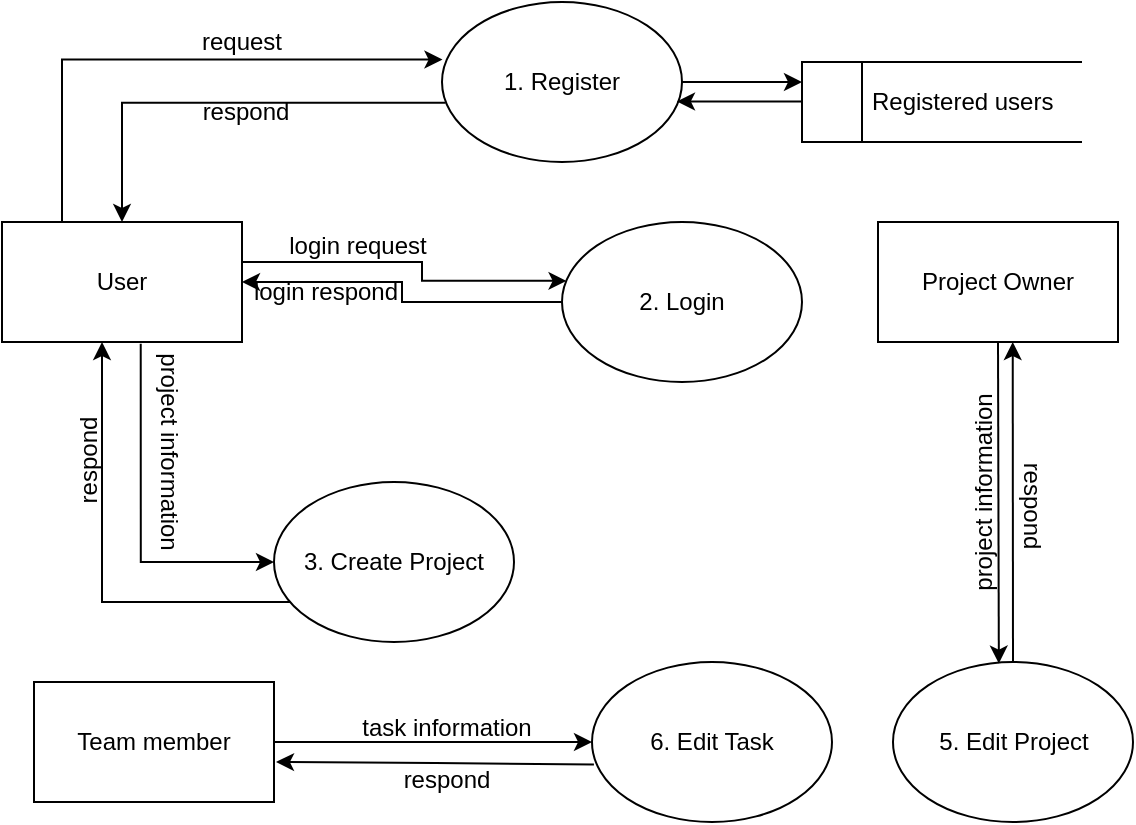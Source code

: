 <mxfile version="22.0.4" type="device">
  <diagram name="Page-1" id="RZIPt8WIMP1STOJP-Mgb">
    <mxGraphModel dx="1104" dy="-436" grid="1" gridSize="10" guides="1" tooltips="1" connect="1" arrows="1" fold="1" page="1" pageScale="1" pageWidth="850" pageHeight="1100" math="0" shadow="0">
      <root>
        <mxCell id="0" />
        <mxCell id="1" parent="0" />
        <mxCell id="xHq9znNxkk9347Fw4H0c-1" value="1. Register" style="ellipse;whiteSpace=wrap;html=1;" vertex="1" parent="1">
          <mxGeometry x="340" y="1140" width="120" height="80" as="geometry" />
        </mxCell>
        <mxCell id="xHq9znNxkk9347Fw4H0c-2" value="2. Login" style="ellipse;whiteSpace=wrap;html=1;" vertex="1" parent="1">
          <mxGeometry x="400" y="1250" width="120" height="80" as="geometry" />
        </mxCell>
        <mxCell id="xHq9znNxkk9347Fw4H0c-3" value="3. Create Project" style="ellipse;whiteSpace=wrap;html=1;" vertex="1" parent="1">
          <mxGeometry x="256" y="1380" width="120" height="80" as="geometry" />
        </mxCell>
        <mxCell id="xHq9znNxkk9347Fw4H0c-5" value="5. Edit Project" style="ellipse;whiteSpace=wrap;html=1;" vertex="1" parent="1">
          <mxGeometry x="565.5" y="1470" width="120" height="80" as="geometry" />
        </mxCell>
        <mxCell id="xHq9znNxkk9347Fw4H0c-6" value="6. Edit Task" style="ellipse;whiteSpace=wrap;html=1;" vertex="1" parent="1">
          <mxGeometry x="415" y="1470" width="120" height="80" as="geometry" />
        </mxCell>
        <mxCell id="xHq9znNxkk9347Fw4H0c-16" style="edgeStyle=orthogonalEdgeStyle;rounded=0;orthogonalLoop=1;jettySize=auto;html=1;entryX=0.019;entryY=0.368;entryDx=0;entryDy=0;entryPerimeter=0;" edge="1" parent="1" target="xHq9znNxkk9347Fw4H0c-2">
          <mxGeometry relative="1" as="geometry">
            <mxPoint x="230.57" y="1280" as="sourcePoint" />
            <mxPoint x="400.004" y="1279" as="targetPoint" />
            <Array as="points">
              <mxPoint x="231" y="1270" />
              <mxPoint x="330" y="1270" />
              <mxPoint x="330" y="1279" />
            </Array>
          </mxGeometry>
        </mxCell>
        <mxCell id="xHq9znNxkk9347Fw4H0c-17" style="edgeStyle=orthogonalEdgeStyle;rounded=0;orthogonalLoop=1;jettySize=auto;html=1;entryX=0;entryY=0.5;entryDx=0;entryDy=0;startArrow=classic;startFill=1;endArrow=none;endFill=0;" edge="1" parent="1" source="xHq9znNxkk9347Fw4H0c-7" target="xHq9znNxkk9347Fw4H0c-2">
          <mxGeometry relative="1" as="geometry" />
        </mxCell>
        <mxCell id="xHq9znNxkk9347Fw4H0c-20" style="edgeStyle=orthogonalEdgeStyle;rounded=0;orthogonalLoop=1;jettySize=auto;html=1;entryX=0;entryY=0.5;entryDx=0;entryDy=0;exitX=0.578;exitY=1.014;exitDx=0;exitDy=0;exitPerimeter=0;" edge="1" parent="1" source="xHq9znNxkk9347Fw4H0c-7" target="xHq9znNxkk9347Fw4H0c-3">
          <mxGeometry relative="1" as="geometry" />
        </mxCell>
        <mxCell id="xHq9znNxkk9347Fw4H0c-7" value="User" style="rounded=0;whiteSpace=wrap;html=1;" vertex="1" parent="1">
          <mxGeometry x="120" y="1250" width="120" height="60" as="geometry" />
        </mxCell>
        <mxCell id="xHq9znNxkk9347Fw4H0c-32" style="edgeStyle=orthogonalEdgeStyle;rounded=0;orthogonalLoop=1;jettySize=auto;html=1;" edge="1" parent="1" source="xHq9znNxkk9347Fw4H0c-31" target="xHq9znNxkk9347Fw4H0c-6">
          <mxGeometry relative="1" as="geometry" />
        </mxCell>
        <mxCell id="xHq9znNxkk9347Fw4H0c-33" style="edgeStyle=orthogonalEdgeStyle;rounded=0;orthogonalLoop=1;jettySize=auto;html=1;startArrow=classic;startFill=1;endArrow=none;endFill=0;entryX=0.008;entryY=0.641;entryDx=0;entryDy=0;entryPerimeter=0;" edge="1" parent="1" target="xHq9znNxkk9347Fw4H0c-6">
          <mxGeometry relative="1" as="geometry">
            <mxPoint x="257" y="1520" as="sourcePoint" />
            <mxPoint x="361" y="1520" as="targetPoint" />
          </mxGeometry>
        </mxCell>
        <mxCell id="xHq9znNxkk9347Fw4H0c-31" value="Team member" style="rounded=0;whiteSpace=wrap;html=1;" vertex="1" parent="1">
          <mxGeometry x="136" y="1480" width="120" height="60" as="geometry" />
        </mxCell>
        <mxCell id="xHq9znNxkk9347Fw4H0c-25" value="Project Owner" style="rounded=0;whiteSpace=wrap;html=1;" vertex="1" parent="1">
          <mxGeometry x="558" y="1250" width="120" height="60" as="geometry" />
        </mxCell>
        <mxCell id="xHq9znNxkk9347Fw4H0c-8" value="&lt;span style=&quot;white-space: pre;&quot;&gt;&#x9;&lt;/span&gt;&amp;nbsp;Registered users" style="html=1;dashed=0;whiteSpace=wrap;shape=mxgraph.dfd.dataStoreID;align=left;spacingLeft=3;points=[[0,0],[0.5,0],[1,0],[0,0.5],[1,0.5],[0,1],[0.5,1],[1,1]];" vertex="1" parent="1">
          <mxGeometry x="520" y="1170" width="140" height="40" as="geometry" />
        </mxCell>
        <mxCell id="xHq9znNxkk9347Fw4H0c-9" value="" style="endArrow=classic;html=1;rounded=0;endFill=1;startArrow=none;startFill=0;" edge="1" parent="1">
          <mxGeometry width="50" height="50" relative="1" as="geometry">
            <mxPoint x="460" y="1180" as="sourcePoint" />
            <mxPoint x="520" y="1180" as="targetPoint" />
          </mxGeometry>
        </mxCell>
        <mxCell id="xHq9znNxkk9347Fw4H0c-10" value="" style="endArrow=none;html=1;rounded=0;exitX=0.979;exitY=0.398;exitDx=0;exitDy=0;exitPerimeter=0;startArrow=classic;startFill=1;" edge="1" parent="1">
          <mxGeometry width="50" height="50" relative="1" as="geometry">
            <mxPoint x="457.48" y="1189.71" as="sourcePoint" />
            <mxPoint x="520" y="1189.71" as="targetPoint" />
          </mxGeometry>
        </mxCell>
        <mxCell id="xHq9znNxkk9347Fw4H0c-12" style="edgeStyle=orthogonalEdgeStyle;rounded=0;orthogonalLoop=1;jettySize=auto;html=1;entryX=0.002;entryY=0.36;entryDx=0;entryDy=0;entryPerimeter=0;exitX=0.25;exitY=0;exitDx=0;exitDy=0;" edge="1" parent="1" source="xHq9znNxkk9347Fw4H0c-7" target="xHq9znNxkk9347Fw4H0c-1">
          <mxGeometry relative="1" as="geometry" />
        </mxCell>
        <mxCell id="xHq9znNxkk9347Fw4H0c-13" style="edgeStyle=orthogonalEdgeStyle;rounded=0;orthogonalLoop=1;jettySize=auto;html=1;entryX=0.015;entryY=0.63;entryDx=0;entryDy=0;entryPerimeter=0;exitX=0.5;exitY=0;exitDx=0;exitDy=0;startArrow=classic;startFill=1;endArrow=none;endFill=0;" edge="1" parent="1" source="xHq9znNxkk9347Fw4H0c-7" target="xHq9znNxkk9347Fw4H0c-1">
          <mxGeometry relative="1" as="geometry">
            <Array as="points">
              <mxPoint x="180" y="1190" />
            </Array>
          </mxGeometry>
        </mxCell>
        <mxCell id="xHq9znNxkk9347Fw4H0c-14" value="request" style="text;html=1;strokeColor=none;fillColor=none;align=center;verticalAlign=middle;whiteSpace=wrap;rounded=0;" vertex="1" parent="1">
          <mxGeometry x="210" y="1145" width="60" height="30" as="geometry" />
        </mxCell>
        <mxCell id="xHq9znNxkk9347Fw4H0c-18" value="login request" style="text;html=1;strokeColor=none;fillColor=none;align=center;verticalAlign=middle;whiteSpace=wrap;rounded=0;" vertex="1" parent="1">
          <mxGeometry x="256" y="1247" width="84" height="30" as="geometry" />
        </mxCell>
        <mxCell id="xHq9znNxkk9347Fw4H0c-19" value="login respond" style="text;html=1;strokeColor=none;fillColor=none;align=center;verticalAlign=middle;whiteSpace=wrap;rounded=0;" vertex="1" parent="1">
          <mxGeometry x="240" y="1270" width="84" height="30" as="geometry" />
        </mxCell>
        <mxCell id="xHq9znNxkk9347Fw4H0c-22" value="project information" style="text;html=1;strokeColor=none;fillColor=none;align=center;verticalAlign=middle;whiteSpace=wrap;rounded=0;rotation=90;" vertex="1" parent="1">
          <mxGeometry x="151" y="1350" width="105" height="30" as="geometry" />
        </mxCell>
        <mxCell id="xHq9znNxkk9347Fw4H0c-34" value="task information" style="text;html=1;strokeColor=none;fillColor=none;align=center;verticalAlign=middle;whiteSpace=wrap;rounded=0;rotation=0;" vertex="1" parent="1">
          <mxGeometry x="290" y="1488" width="105" height="30" as="geometry" />
        </mxCell>
        <mxCell id="xHq9znNxkk9347Fw4H0c-36" value="respond" style="text;html=1;strokeColor=none;fillColor=none;align=center;verticalAlign=middle;whiteSpace=wrap;rounded=0;rotation=0;" vertex="1" parent="1">
          <mxGeometry x="290" y="1514" width="105" height="30" as="geometry" />
        </mxCell>
        <mxCell id="xHq9znNxkk9347Fw4H0c-24" value="respond" style="text;html=1;strokeColor=none;fillColor=none;align=center;verticalAlign=middle;whiteSpace=wrap;rounded=0;rotation=-90;" vertex="1" parent="1">
          <mxGeometry x="111" y="1354" width="105" height="30" as="geometry" />
        </mxCell>
        <mxCell id="xHq9znNxkk9347Fw4H0c-15" value="respond" style="text;html=1;strokeColor=none;fillColor=none;align=center;verticalAlign=middle;whiteSpace=wrap;rounded=0;" vertex="1" parent="1">
          <mxGeometry x="212" y="1180" width="60" height="30" as="geometry" />
        </mxCell>
        <mxCell id="xHq9znNxkk9347Fw4H0c-21" style="edgeStyle=orthogonalEdgeStyle;rounded=0;orthogonalLoop=1;jettySize=auto;html=1;startArrow=classic;startFill=1;endArrow=none;endFill=0;" edge="1" parent="1" source="xHq9znNxkk9347Fw4H0c-7" target="xHq9znNxkk9347Fw4H0c-3">
          <mxGeometry relative="1" as="geometry">
            <Array as="points">
              <mxPoint x="170" y="1440" />
            </Array>
          </mxGeometry>
        </mxCell>
        <mxCell id="xHq9znNxkk9347Fw4H0c-27" value="" style="endArrow=none;html=1;rounded=0;entryX=0.5;entryY=1;entryDx=0;entryDy=0;exitX=0.441;exitY=0.01;exitDx=0;exitDy=0;exitPerimeter=0;startArrow=classic;startFill=1;" edge="1" parent="1" source="xHq9znNxkk9347Fw4H0c-5" target="xHq9znNxkk9347Fw4H0c-25">
          <mxGeometry width="50" height="50" relative="1" as="geometry">
            <mxPoint x="543" y="1360" as="sourcePoint" />
            <mxPoint x="593" y="1310" as="targetPoint" />
          </mxGeometry>
        </mxCell>
        <mxCell id="xHq9znNxkk9347Fw4H0c-28" value="" style="endArrow=classic;html=1;rounded=0;entryX=0.5;entryY=1;entryDx=0;entryDy=0;exitX=0.5;exitY=0;exitDx=0;exitDy=0;endFill=1;" edge="1" parent="1" source="xHq9znNxkk9347Fw4H0c-5">
          <mxGeometry width="50" height="50" relative="1" as="geometry">
            <mxPoint x="625.36" y="1391" as="sourcePoint" />
            <mxPoint x="625.36" y="1310" as="targetPoint" />
          </mxGeometry>
        </mxCell>
        <mxCell id="xHq9znNxkk9347Fw4H0c-29" value="project information" style="text;html=1;strokeColor=none;fillColor=none;align=center;verticalAlign=middle;whiteSpace=wrap;rounded=0;rotation=-90;" vertex="1" parent="1">
          <mxGeometry x="556" y="1370" width="110" height="30" as="geometry" />
        </mxCell>
        <mxCell id="xHq9znNxkk9347Fw4H0c-30" value="respond" style="text;html=1;strokeColor=none;fillColor=none;align=center;verticalAlign=middle;whiteSpace=wrap;rounded=0;rotation=90;" vertex="1" parent="1">
          <mxGeometry x="580" y="1377" width="110" height="30" as="geometry" />
        </mxCell>
      </root>
    </mxGraphModel>
  </diagram>
</mxfile>
